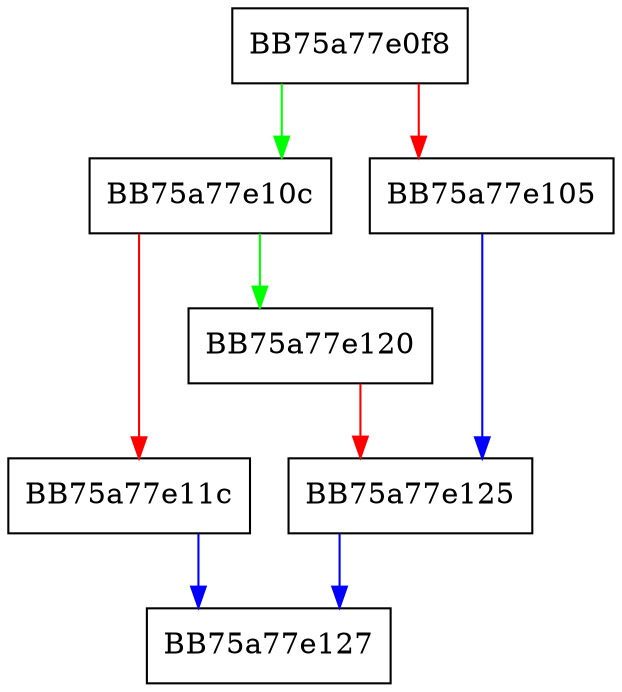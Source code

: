 digraph __scrt_dllmain_after_initialize_c {
  node [shape="box"];
  graph [splines=ortho];
  BB75a77e0f8 -> BB75a77e10c [color="green"];
  BB75a77e0f8 -> BB75a77e105 [color="red"];
  BB75a77e105 -> BB75a77e125 [color="blue"];
  BB75a77e10c -> BB75a77e120 [color="green"];
  BB75a77e10c -> BB75a77e11c [color="red"];
  BB75a77e11c -> BB75a77e127 [color="blue"];
  BB75a77e120 -> BB75a77e125 [color="red"];
  BB75a77e125 -> BB75a77e127 [color="blue"];
}